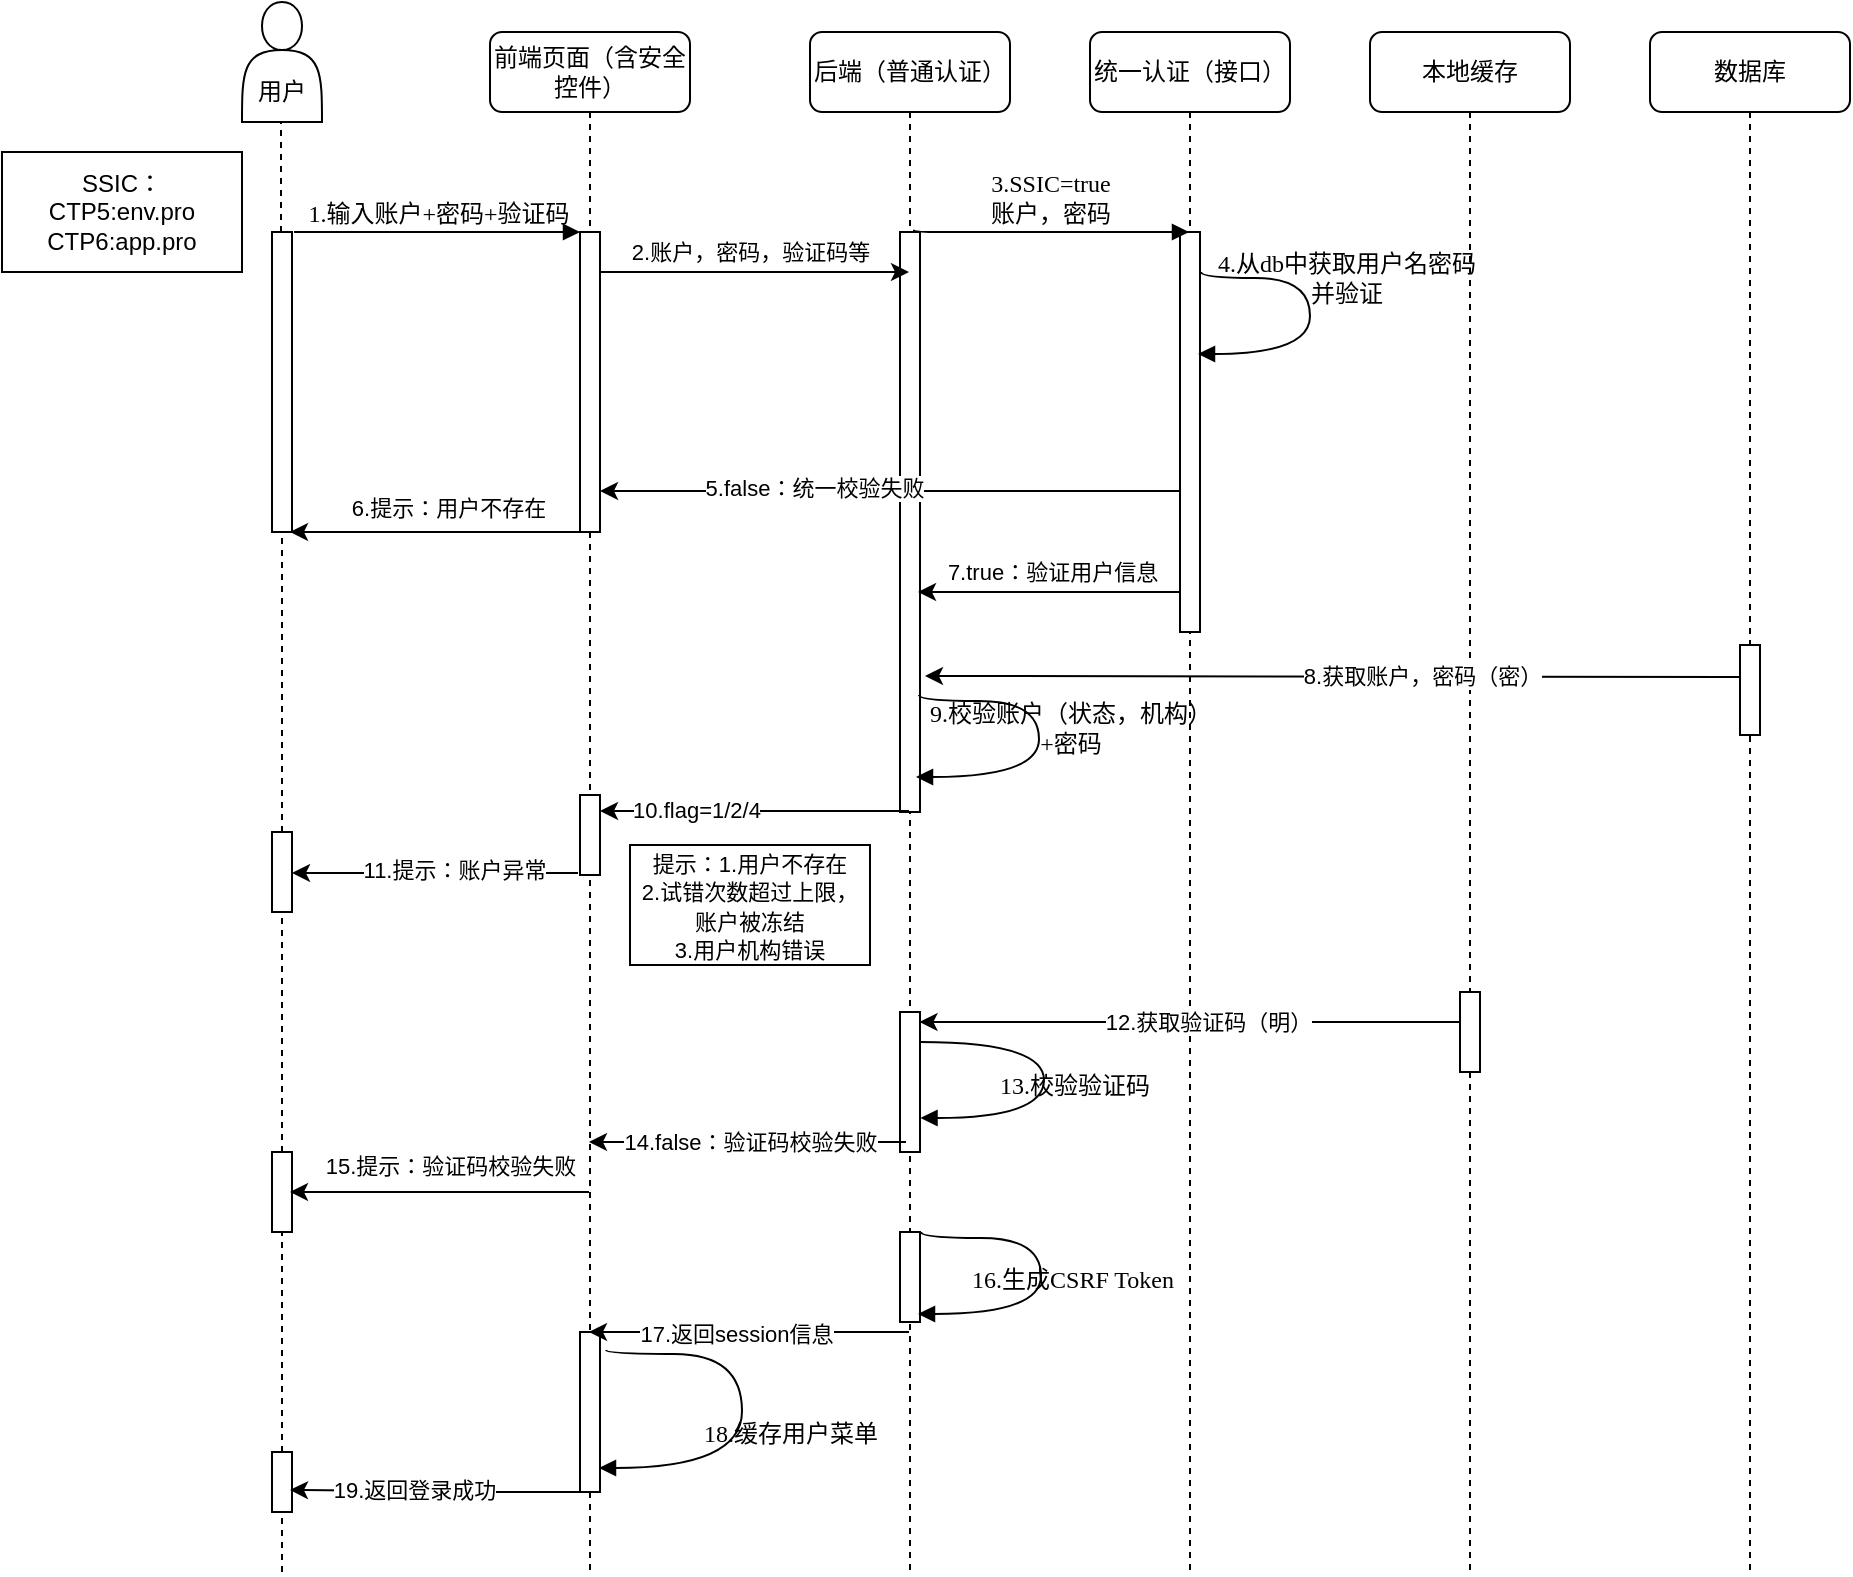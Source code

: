 <mxfile version="14.1.2" type="github">
  <diagram name="Page-1" id="13e1069c-82ec-6db2-03f1-153e76fe0fe0">
    <mxGraphModel dx="2046" dy="557" grid="1" gridSize="10" guides="1" tooltips="1" connect="1" arrows="1" fold="1" page="1" pageScale="1" pageWidth="1100" pageHeight="850" background="#ffffff" math="0" shadow="0">
      <root>
        <mxCell id="0" />
        <mxCell id="1" parent="0" />
        <mxCell id="7baba1c4bc27f4b0-2" value="前端页面（含安全控件）" style="shape=umlLifeline;perimeter=lifelinePerimeter;whiteSpace=wrap;html=1;container=1;collapsible=0;recursiveResize=0;outlineConnect=0;rounded=1;shadow=0;comic=0;labelBackgroundColor=none;strokeWidth=1;fontFamily=Verdana;fontSize=12;align=center;" parent="1" vertex="1">
          <mxGeometry x="240" y="80" width="100" height="770" as="geometry" />
        </mxCell>
        <mxCell id="7baba1c4bc27f4b0-10" value="" style="html=1;points=[];perimeter=orthogonalPerimeter;rounded=0;shadow=0;comic=0;labelBackgroundColor=none;strokeWidth=1;fontFamily=Verdana;fontSize=12;align=center;" parent="7baba1c4bc27f4b0-2" vertex="1">
          <mxGeometry x="45" y="100" width="10" height="150" as="geometry" />
        </mxCell>
        <mxCell id="o5Eu3LO5c0bUn5PRLswJ-51" value="" style="html=1;points=[];perimeter=orthogonalPerimeter;rounded=0;shadow=0;comic=0;labelBackgroundColor=none;strokeWidth=1;fontFamily=Verdana;fontSize=12;align=center;" parent="7baba1c4bc27f4b0-2" vertex="1">
          <mxGeometry x="45" y="381.5" width="10" height="40" as="geometry" />
        </mxCell>
        <mxCell id="o5Eu3LO5c0bUn5PRLswJ-64" value="" style="html=1;points=[];perimeter=orthogonalPerimeter;rounded=0;shadow=0;comic=0;labelBackgroundColor=none;strokeWidth=1;fontFamily=Verdana;fontSize=12;align=center;" parent="7baba1c4bc27f4b0-2" vertex="1">
          <mxGeometry x="45" y="650" width="10" height="80" as="geometry" />
        </mxCell>
        <mxCell id="7baba1c4bc27f4b0-3" value="后端（普通认证）" style="shape=umlLifeline;perimeter=lifelinePerimeter;whiteSpace=wrap;html=1;container=1;collapsible=0;recursiveResize=0;outlineConnect=0;rounded=1;shadow=0;comic=0;labelBackgroundColor=none;strokeWidth=1;fontFamily=Verdana;fontSize=12;align=center;" parent="1" vertex="1">
          <mxGeometry x="400" y="80" width="100" height="770" as="geometry" />
        </mxCell>
        <mxCell id="7baba1c4bc27f4b0-13" value="" style="html=1;points=[];perimeter=orthogonalPerimeter;rounded=0;shadow=0;comic=0;labelBackgroundColor=none;strokeWidth=1;fontFamily=Verdana;fontSize=12;align=center;" parent="7baba1c4bc27f4b0-3" vertex="1">
          <mxGeometry x="45" y="100" width="10" height="290" as="geometry" />
        </mxCell>
        <mxCell id="o5Eu3LO5c0bUn5PRLswJ-60" value="" style="html=1;points=[];perimeter=orthogonalPerimeter;rounded=0;shadow=0;comic=0;labelBackgroundColor=none;strokeWidth=1;fontFamily=Verdana;fontSize=12;align=center;" parent="7baba1c4bc27f4b0-3" vertex="1">
          <mxGeometry x="45" y="600" width="10" height="45" as="geometry" />
        </mxCell>
        <mxCell id="hrBunJqweLM9hIgYXMl5-2" value="" style="html=1;points=[];perimeter=orthogonalPerimeter;rounded=0;shadow=0;comic=0;labelBackgroundColor=none;strokeWidth=1;fontFamily=Verdana;fontSize=12;align=center;" vertex="1" parent="7baba1c4bc27f4b0-3">
          <mxGeometry x="45" y="490" width="10" height="70" as="geometry" />
        </mxCell>
        <mxCell id="7baba1c4bc27f4b0-4" value="统一认证（接口）" style="shape=umlLifeline;perimeter=lifelinePerimeter;whiteSpace=wrap;html=1;container=1;collapsible=0;recursiveResize=0;outlineConnect=0;rounded=1;shadow=0;comic=0;labelBackgroundColor=none;strokeWidth=1;fontFamily=Verdana;fontSize=12;align=center;" parent="1" vertex="1">
          <mxGeometry x="540" y="80" width="100" height="770" as="geometry" />
        </mxCell>
        <mxCell id="7baba1c4bc27f4b0-16" value="" style="html=1;points=[];perimeter=orthogonalPerimeter;rounded=0;shadow=0;comic=0;labelBackgroundColor=none;strokeWidth=1;fontFamily=Verdana;fontSize=12;align=center;" parent="7baba1c4bc27f4b0-4" vertex="1">
          <mxGeometry x="45" y="100" width="10" height="200" as="geometry" />
        </mxCell>
        <mxCell id="7baba1c4bc27f4b0-5" value="本地缓存" style="shape=umlLifeline;perimeter=lifelinePerimeter;whiteSpace=wrap;html=1;container=1;collapsible=0;recursiveResize=0;outlineConnect=0;rounded=1;shadow=0;comic=0;labelBackgroundColor=none;strokeWidth=1;fontFamily=Verdana;fontSize=12;align=center;" parent="1" vertex="1">
          <mxGeometry x="680" y="80" width="100" height="770" as="geometry" />
        </mxCell>
        <mxCell id="7baba1c4bc27f4b0-19" value="" style="html=1;points=[];perimeter=orthogonalPerimeter;rounded=0;shadow=0;comic=0;labelBackgroundColor=none;strokeWidth=1;fontFamily=Verdana;fontSize=12;align=center;" parent="7baba1c4bc27f4b0-5" vertex="1">
          <mxGeometry x="45" y="480" width="10" height="40" as="geometry" />
        </mxCell>
        <mxCell id="7baba1c4bc27f4b0-6" value="数据库" style="shape=umlLifeline;perimeter=lifelinePerimeter;whiteSpace=wrap;html=1;container=1;collapsible=0;recursiveResize=0;outlineConnect=0;rounded=1;shadow=0;comic=0;labelBackgroundColor=none;strokeWidth=1;fontFamily=Verdana;fontSize=12;align=center;" parent="1" vertex="1">
          <mxGeometry x="820" y="80" width="100" height="770" as="geometry" />
        </mxCell>
        <mxCell id="o5Eu3LO5c0bUn5PRLswJ-47" value="" style="html=1;points=[];perimeter=orthogonalPerimeter;rounded=0;shadow=0;comic=0;labelBackgroundColor=none;strokeWidth=1;fontFamily=Verdana;fontSize=12;align=center;" parent="7baba1c4bc27f4b0-6" vertex="1">
          <mxGeometry x="45" y="306.5" width="10" height="45" as="geometry" />
        </mxCell>
        <mxCell id="7baba1c4bc27f4b0-11" value="1.输入账户+密码+验证码" style="html=1;verticalAlign=bottom;endArrow=block;entryX=0;entryY=0;labelBackgroundColor=none;fontFamily=Verdana;fontSize=12;edgeStyle=elbowEdgeStyle;elbow=vertical;exitX=1.1;exitY=0;exitDx=0;exitDy=0;exitPerimeter=0;" parent="1" source="o5Eu3LO5c0bUn5PRLswJ-26" target="7baba1c4bc27f4b0-10" edge="1">
          <mxGeometry relative="1" as="geometry">
            <mxPoint x="150" y="180" as="sourcePoint" />
          </mxGeometry>
        </mxCell>
        <mxCell id="7baba1c4bc27f4b0-14" value="3.SSIC=true&lt;br&gt;账户，密码" style="html=1;verticalAlign=bottom;endArrow=block;labelBackgroundColor=none;fontFamily=Verdana;fontSize=12;edgeStyle=elbowEdgeStyle;elbow=vertical;exitX=0.7;exitY=-0.004;exitDx=0;exitDy=0;exitPerimeter=0;" parent="1" source="7baba1c4bc27f4b0-13" target="7baba1c4bc27f4b0-4" edge="1">
          <mxGeometry relative="1" as="geometry">
            <mxPoint x="460" y="180" as="sourcePoint" />
            <Array as="points">
              <mxPoint x="560" y="180" />
            </Array>
          </mxGeometry>
        </mxCell>
        <mxCell id="o5Eu3LO5c0bUn5PRLswJ-3" value="&lt;br&gt;&lt;br&gt;用户" style="shape=actor;whiteSpace=wrap;html=1;" parent="1" vertex="1">
          <mxGeometry x="116" y="65" width="40" height="60" as="geometry" />
        </mxCell>
        <mxCell id="o5Eu3LO5c0bUn5PRLswJ-9" value="" style="endArrow=none;dashed=1;html=1;" parent="1" source="o5Eu3LO5c0bUn5PRLswJ-26" edge="1">
          <mxGeometry width="50" height="50" relative="1" as="geometry">
            <mxPoint x="136" y="660" as="sourcePoint" />
            <mxPoint x="135.5" y="125" as="targetPoint" />
          </mxGeometry>
        </mxCell>
        <mxCell id="o5Eu3LO5c0bUn5PRLswJ-12" value="" style="endArrow=classic;html=1;strokeColor=#000000;" parent="1" source="7baba1c4bc27f4b0-10" target="7baba1c4bc27f4b0-3" edge="1">
          <mxGeometry width="50" height="50" relative="1" as="geometry">
            <mxPoint x="300" y="200" as="sourcePoint" />
            <mxPoint x="350" y="180" as="targetPoint" />
            <Array as="points">
              <mxPoint x="370" y="200" />
              <mxPoint x="400" y="200" />
            </Array>
          </mxGeometry>
        </mxCell>
        <mxCell id="o5Eu3LO5c0bUn5PRLswJ-14" value="2.账户，密码，验证码等" style="edgeLabel;html=1;align=center;verticalAlign=middle;resizable=0;points=[];" parent="o5Eu3LO5c0bUn5PRLswJ-12" vertex="1" connectable="0">
          <mxGeometry x="-0.241" y="-1" relative="1" as="geometry">
            <mxPoint x="16" y="-11" as="offset" />
          </mxGeometry>
        </mxCell>
        <mxCell id="o5Eu3LO5c0bUn5PRLswJ-15" value="" style="endArrow=classic;html=1;strokeColor=#000000;entryX=1;entryY=1.01;entryDx=0;entryDy=0;entryPerimeter=0;" parent="1" edge="1">
          <mxGeometry width="50" height="50" relative="1" as="geometry">
            <mxPoint x="585" y="309.5" as="sourcePoint" />
            <mxPoint x="295" y="309.5" as="targetPoint" />
          </mxGeometry>
        </mxCell>
        <mxCell id="o5Eu3LO5c0bUn5PRLswJ-16" value="5.false：统一校验失败" style="edgeLabel;html=1;align=center;verticalAlign=middle;resizable=0;points=[];" parent="o5Eu3LO5c0bUn5PRLswJ-15" vertex="1" connectable="0">
          <mxGeometry x="0.261" y="-2" relative="1" as="geometry">
            <mxPoint as="offset" />
          </mxGeometry>
        </mxCell>
        <mxCell id="o5Eu3LO5c0bUn5PRLswJ-25" value="" style="endArrow=classic;html=1;strokeColor=#000000;" parent="1" source="7baba1c4bc27f4b0-2" edge="1">
          <mxGeometry width="50" height="50" relative="1" as="geometry">
            <mxPoint x="230" y="360" as="sourcePoint" />
            <mxPoint x="140" y="330" as="targetPoint" />
            <Array as="points">
              <mxPoint x="210" y="330" />
            </Array>
          </mxGeometry>
        </mxCell>
        <mxCell id="o5Eu3LO5c0bUn5PRLswJ-28" value="6.提示：用户不存在" style="edgeLabel;html=1;align=center;verticalAlign=middle;resizable=0;points=[];" parent="o5Eu3LO5c0bUn5PRLswJ-25" vertex="1" connectable="0">
          <mxGeometry x="-0.05" y="2" relative="1" as="geometry">
            <mxPoint y="-14" as="offset" />
          </mxGeometry>
        </mxCell>
        <mxCell id="o5Eu3LO5c0bUn5PRLswJ-26" value="" style="html=1;points=[];perimeter=orthogonalPerimeter;rounded=0;shadow=0;comic=0;labelBackgroundColor=none;strokeWidth=1;fontFamily=Verdana;fontSize=12;align=center;" parent="1" vertex="1">
          <mxGeometry x="131" y="180" width="10" height="150" as="geometry" />
        </mxCell>
        <mxCell id="o5Eu3LO5c0bUn5PRLswJ-27" value="" style="endArrow=none;dashed=1;html=1;" parent="1" source="o5Eu3LO5c0bUn5PRLswJ-56" target="o5Eu3LO5c0bUn5PRLswJ-26" edge="1">
          <mxGeometry width="50" height="50" relative="1" as="geometry">
            <mxPoint x="136" y="660" as="sourcePoint" />
            <mxPoint x="135.5" y="125" as="targetPoint" />
          </mxGeometry>
        </mxCell>
        <mxCell id="o5Eu3LO5c0bUn5PRLswJ-29" value="" style="endArrow=classic;html=1;strokeColor=#000000;exitX=0.5;exitY=0.25;exitDx=0;exitDy=0;exitPerimeter=0;" parent="1" edge="1">
          <mxGeometry width="50" height="50" relative="1" as="geometry">
            <mxPoint x="724.75" y="575" as="sourcePoint" />
            <mxPoint x="454.75" y="575" as="targetPoint" />
            <Array as="points">
              <mxPoint x="644.75" y="575" />
            </Array>
          </mxGeometry>
        </mxCell>
        <mxCell id="o5Eu3LO5c0bUn5PRLswJ-30" value="12.获取验证码（明）" style="edgeLabel;html=1;align=center;verticalAlign=middle;resizable=0;points=[];" parent="o5Eu3LO5c0bUn5PRLswJ-29" vertex="1" connectable="0">
          <mxGeometry x="0.696" y="-1" relative="1" as="geometry">
            <mxPoint x="103" y="1" as="offset" />
          </mxGeometry>
        </mxCell>
        <mxCell id="o5Eu3LO5c0bUn5PRLswJ-31" value="" style="endArrow=classic;html=1;strokeColor=#000000;" parent="1" edge="1">
          <mxGeometry width="50" height="50" relative="1" as="geometry">
            <mxPoint x="820" y="402.5" as="sourcePoint" />
            <mxPoint x="457.5" y="402" as="targetPoint" />
            <Array as="points">
              <mxPoint x="870" y="402.5" />
            </Array>
          </mxGeometry>
        </mxCell>
        <mxCell id="o5Eu3LO5c0bUn5PRLswJ-32" value="8.获取账户，密码（密）" style="edgeLabel;html=1;align=center;verticalAlign=middle;resizable=0;points=[];" parent="o5Eu3LO5c0bUn5PRLswJ-31" vertex="1" connectable="0">
          <mxGeometry x="0.482" y="1" relative="1" as="geometry">
            <mxPoint x="127.99" y="-1.65" as="offset" />
          </mxGeometry>
        </mxCell>
        <mxCell id="o5Eu3LO5c0bUn5PRLswJ-36" value="13.校验验证码" style="html=1;verticalAlign=bottom;endArrow=block;labelBackgroundColor=none;fontFamily=Verdana;fontSize=12;elbow=vertical;edgeStyle=orthogonalEdgeStyle;curved=1;" parent="1" edge="1">
          <mxGeometry x="0.145" y="15" relative="1" as="geometry">
            <mxPoint x="455" y="585" as="sourcePoint" />
            <mxPoint x="455.25" y="623" as="targetPoint" />
            <Array as="points">
              <mxPoint x="517" y="585" />
              <mxPoint x="517" y="623" />
            </Array>
            <mxPoint as="offset" />
          </mxGeometry>
        </mxCell>
        <mxCell id="o5Eu3LO5c0bUn5PRLswJ-37" value="" style="endArrow=classic;html=1;strokeColor=#000000;exitX=0.3;exitY=0.995;exitDx=0;exitDy=0;exitPerimeter=0;" parent="1" edge="1">
          <mxGeometry width="50" height="50" relative="1" as="geometry">
            <mxPoint x="448" y="635" as="sourcePoint" />
            <mxPoint x="289.5" y="635" as="targetPoint" />
          </mxGeometry>
        </mxCell>
        <mxCell id="o5Eu3LO5c0bUn5PRLswJ-38" value="14.false：验证码校验失败" style="edgeLabel;html=1;align=center;verticalAlign=middle;resizable=0;points=[];" parent="o5Eu3LO5c0bUn5PRLswJ-37" vertex="1" connectable="0">
          <mxGeometry x="0.603" y="-1" relative="1" as="geometry">
            <mxPoint x="49" y="1" as="offset" />
          </mxGeometry>
        </mxCell>
        <mxCell id="o5Eu3LO5c0bUn5PRLswJ-39" value="" style="html=1;points=[];perimeter=orthogonalPerimeter;rounded=0;shadow=0;comic=0;labelBackgroundColor=none;strokeWidth=1;fontFamily=Verdana;fontSize=12;align=center;" parent="1" vertex="1">
          <mxGeometry x="131" y="640" width="10" height="40" as="geometry" />
        </mxCell>
        <mxCell id="o5Eu3LO5c0bUn5PRLswJ-40" value="" style="endArrow=none;dashed=1;html=1;" parent="1" source="o5Eu3LO5c0bUn5PRLswJ-67" target="o5Eu3LO5c0bUn5PRLswJ-39" edge="1">
          <mxGeometry width="50" height="50" relative="1" as="geometry">
            <mxPoint x="136" y="740" as="sourcePoint" />
            <mxPoint x="136" y="330" as="targetPoint" />
          </mxGeometry>
        </mxCell>
        <mxCell id="o5Eu3LO5c0bUn5PRLswJ-42" value="" style="endArrow=classic;html=1;strokeColor=#000000;" parent="1" edge="1">
          <mxGeometry width="50" height="50" relative="1" as="geometry">
            <mxPoint x="289.5" y="660" as="sourcePoint" />
            <mxPoint x="140" y="660" as="targetPoint" />
            <Array as="points">
              <mxPoint x="260" y="660" />
              <mxPoint x="240" y="660" />
              <mxPoint x="190" y="660" />
            </Array>
          </mxGeometry>
        </mxCell>
        <mxCell id="o5Eu3LO5c0bUn5PRLswJ-43" value="15.提示：验证码校验失败" style="edgeLabel;html=1;align=center;verticalAlign=middle;resizable=0;points=[];" parent="o5Eu3LO5c0bUn5PRLswJ-42" vertex="1" connectable="0">
          <mxGeometry x="0.301" y="1" relative="1" as="geometry">
            <mxPoint x="27.5" y="-14" as="offset" />
          </mxGeometry>
        </mxCell>
        <mxCell id="o5Eu3LO5c0bUn5PRLswJ-50" value="9.校验账户（状态，机构）&lt;br&gt;+密码" style="html=1;verticalAlign=bottom;endArrow=block;labelBackgroundColor=none;fontFamily=Verdana;fontSize=12;elbow=vertical;edgeStyle=orthogonalEdgeStyle;curved=1;exitX=1;exitY=0.685;exitDx=0;exitDy=0;exitPerimeter=0;" parent="1" edge="1">
          <mxGeometry x="0.145" y="15" relative="1" as="geometry">
            <mxPoint x="454.5" y="411.5" as="sourcePoint" />
            <mxPoint x="453" y="452.5" as="targetPoint" />
            <Array as="points">
              <mxPoint x="454.5" y="414.5" />
              <mxPoint x="514.5" y="414.5" />
              <mxPoint x="514.5" y="452.5" />
            </Array>
            <mxPoint as="offset" />
          </mxGeometry>
        </mxCell>
        <mxCell id="o5Eu3LO5c0bUn5PRLswJ-54" value="" style="endArrow=classic;html=1;strokeColor=#000000;" parent="1" edge="1">
          <mxGeometry width="50" height="50" relative="1" as="geometry">
            <mxPoint x="449.5" y="469.5" as="sourcePoint" />
            <mxPoint x="295" y="469.5" as="targetPoint" />
          </mxGeometry>
        </mxCell>
        <mxCell id="o5Eu3LO5c0bUn5PRLswJ-55" value="10.flag=1/2/4" style="edgeLabel;html=1;align=center;verticalAlign=middle;resizable=0;points=[];" parent="o5Eu3LO5c0bUn5PRLswJ-54" vertex="1" connectable="0">
          <mxGeometry x="0.379" y="-1" relative="1" as="geometry">
            <mxPoint as="offset" />
          </mxGeometry>
        </mxCell>
        <mxCell id="o5Eu3LO5c0bUn5PRLswJ-57" value="" style="endArrow=classic;html=1;strokeColor=#000000;exitX=-0.1;exitY=0.975;exitDx=0;exitDy=0;exitPerimeter=0;" parent="1" source="o5Eu3LO5c0bUn5PRLswJ-51" target="o5Eu3LO5c0bUn5PRLswJ-56" edge="1">
          <mxGeometry width="50" height="50" relative="1" as="geometry">
            <mxPoint x="520" y="401.5" as="sourcePoint" />
            <mxPoint x="570" y="351.5" as="targetPoint" />
          </mxGeometry>
        </mxCell>
        <mxCell id="o5Eu3LO5c0bUn5PRLswJ-58" value="11.提示：账户异常" style="edgeLabel;html=1;align=center;verticalAlign=middle;resizable=0;points=[];" parent="o5Eu3LO5c0bUn5PRLswJ-57" vertex="1" connectable="0">
          <mxGeometry x="-0.132" y="-2" relative="1" as="geometry">
            <mxPoint as="offset" />
          </mxGeometry>
        </mxCell>
        <mxCell id="o5Eu3LO5c0bUn5PRLswJ-59" value="&lt;span style=&quot;font-size: 11px ; background-color: rgb(255 , 255 , 255)&quot;&gt;提示：1.用户不存在&lt;/span&gt;&lt;br style=&quot;font-size: 11px&quot;&gt;&lt;span style=&quot;font-size: 11px ; background-color: rgb(255 , 255 , 255)&quot;&gt;2.试错次数超过上限，账户被冻结&lt;br&gt;&lt;/span&gt;&lt;span style=&quot;font-size: 11px ; background-color: rgb(255 , 255 , 255)&quot;&gt;3.用户机构错误&lt;/span&gt;" style="whiteSpace=wrap;html=1;" parent="1" vertex="1">
          <mxGeometry x="310" y="486.5" width="120" height="60" as="geometry" />
        </mxCell>
        <mxCell id="o5Eu3LO5c0bUn5PRLswJ-61" value="16.生成CSRF Token" style="html=1;verticalAlign=bottom;endArrow=block;labelBackgroundColor=none;fontFamily=Verdana;fontSize=12;elbow=vertical;edgeStyle=orthogonalEdgeStyle;curved=1;exitX=1;exitY=0.685;exitDx=0;exitDy=0;exitPerimeter=0;" parent="1" edge="1">
          <mxGeometry x="0.145" y="15" relative="1" as="geometry">
            <mxPoint x="455.5" y="680" as="sourcePoint" />
            <mxPoint x="454" y="721" as="targetPoint" />
            <Array as="points">
              <mxPoint x="455.5" y="683" />
              <mxPoint x="515.5" y="683" />
              <mxPoint x="515.5" y="721" />
            </Array>
            <mxPoint as="offset" />
          </mxGeometry>
        </mxCell>
        <mxCell id="o5Eu3LO5c0bUn5PRLswJ-62" value="" style="endArrow=classic;html=1;strokeColor=#000000;" parent="1" edge="1">
          <mxGeometry width="50" height="50" relative="1" as="geometry">
            <mxPoint x="449.5" y="730" as="sourcePoint" />
            <mxPoint x="289.5" y="730" as="targetPoint" />
            <Array as="points">
              <mxPoint x="330" y="730" />
            </Array>
          </mxGeometry>
        </mxCell>
        <mxCell id="o5Eu3LO5c0bUn5PRLswJ-63" value="17.返回session信息" style="edgeLabel;html=1;align=center;verticalAlign=middle;resizable=0;points=[];" parent="o5Eu3LO5c0bUn5PRLswJ-62" vertex="1" connectable="0">
          <mxGeometry x="0.094" y="1" relative="1" as="geometry">
            <mxPoint x="1" as="offset" />
          </mxGeometry>
        </mxCell>
        <mxCell id="o5Eu3LO5c0bUn5PRLswJ-65" value="18.缓存用户菜单" style="html=1;verticalAlign=bottom;endArrow=block;labelBackgroundColor=none;fontFamily=Verdana;fontSize=12;elbow=vertical;edgeStyle=orthogonalEdgeStyle;curved=1;exitX=1.3;exitY=0.113;exitDx=0;exitDy=0;exitPerimeter=0;" parent="1" edge="1" source="o5Eu3LO5c0bUn5PRLswJ-64">
          <mxGeometry x="0.199" y="24" relative="1" as="geometry">
            <mxPoint x="306" y="741" as="sourcePoint" />
            <mxPoint x="294.5" y="798" as="targetPoint" />
            <Array as="points">
              <mxPoint x="298" y="741" />
              <mxPoint x="366" y="741" />
              <mxPoint x="366" y="798" />
            </Array>
            <mxPoint as="offset" />
          </mxGeometry>
        </mxCell>
        <mxCell id="o5Eu3LO5c0bUn5PRLswJ-67" value="" style="html=1;points=[];perimeter=orthogonalPerimeter;rounded=0;shadow=0;comic=0;labelBackgroundColor=none;strokeWidth=1;fontFamily=Verdana;fontSize=12;align=center;" parent="1" vertex="1">
          <mxGeometry x="131" y="790" width="10" height="30" as="geometry" />
        </mxCell>
        <mxCell id="o5Eu3LO5c0bUn5PRLswJ-68" value="" style="endArrow=none;dashed=1;html=1;" parent="1" target="o5Eu3LO5c0bUn5PRLswJ-67" edge="1">
          <mxGeometry width="50" height="50" relative="1" as="geometry">
            <mxPoint x="136" y="850" as="sourcePoint" />
            <mxPoint x="136" y="420" as="targetPoint" />
          </mxGeometry>
        </mxCell>
        <mxCell id="o5Eu3LO5c0bUn5PRLswJ-69" value="" style="endArrow=classic;html=1;strokeColor=#000000;entryX=0.9;entryY=0.633;entryDx=0;entryDy=0;entryPerimeter=0;" parent="1" edge="1" target="o5Eu3LO5c0bUn5PRLswJ-67">
          <mxGeometry width="50" height="50" relative="1" as="geometry">
            <mxPoint x="289.5" y="810" as="sourcePoint" />
            <mxPoint x="150" y="810" as="targetPoint" />
            <Array as="points">
              <mxPoint x="240" y="810" />
            </Array>
          </mxGeometry>
        </mxCell>
        <mxCell id="o5Eu3LO5c0bUn5PRLswJ-70" value="19.返回登录成功" style="edgeLabel;html=1;align=center;verticalAlign=middle;resizable=0;points=[];" parent="o5Eu3LO5c0bUn5PRLswJ-69" vertex="1" connectable="0">
          <mxGeometry x="0.67" y="-2" relative="1" as="geometry">
            <mxPoint x="37.5" y="2" as="offset" />
          </mxGeometry>
        </mxCell>
        <mxCell id="hrBunJqweLM9hIgYXMl5-3" value="4.从db中获取用户名密码&lt;br&gt;并验证" style="html=1;verticalAlign=bottom;endArrow=block;labelBackgroundColor=none;fontFamily=Verdana;fontSize=12;elbow=vertical;edgeStyle=orthogonalEdgeStyle;curved=1;exitX=1;exitY=0.685;exitDx=0;exitDy=0;exitPerimeter=0;" edge="1" parent="1">
          <mxGeometry x="-0.015" y="18" relative="1" as="geometry">
            <mxPoint x="595.5" y="200" as="sourcePoint" />
            <mxPoint x="594" y="241" as="targetPoint" />
            <Array as="points">
              <mxPoint x="596" y="203" />
              <mxPoint x="650" y="203" />
              <mxPoint x="650" y="241" />
            </Array>
            <mxPoint as="offset" />
          </mxGeometry>
        </mxCell>
        <mxCell id="hrBunJqweLM9hIgYXMl5-6" value="" style="endArrow=classic;html=1;strokeColor=#000000;exitX=0;exitY=0.9;exitDx=0;exitDy=0;exitPerimeter=0;" edge="1" parent="1" source="7baba1c4bc27f4b0-16">
          <mxGeometry width="50" height="50" relative="1" as="geometry">
            <mxPoint x="580" y="360" as="sourcePoint" />
            <mxPoint x="454" y="360" as="targetPoint" />
          </mxGeometry>
        </mxCell>
        <mxCell id="hrBunJqweLM9hIgYXMl5-7" value="7.true：验证用户信息" style="edgeLabel;html=1;align=center;verticalAlign=middle;resizable=0;points=[];" vertex="1" connectable="0" parent="hrBunJqweLM9hIgYXMl5-6">
          <mxGeometry x="0.379" y="-1" relative="1" as="geometry">
            <mxPoint x="26" y="-9" as="offset" />
          </mxGeometry>
        </mxCell>
        <mxCell id="hrBunJqweLM9hIgYXMl5-8" value="SSIC：&lt;br&gt;CTP5:env.pro&lt;br&gt;CTP6:app.pro" style="whiteSpace=wrap;html=1;" vertex="1" parent="1">
          <mxGeometry x="-4" y="140" width="120" height="60" as="geometry" />
        </mxCell>
        <mxCell id="o5Eu3LO5c0bUn5PRLswJ-56" value="" style="html=1;points=[];perimeter=orthogonalPerimeter;rounded=0;shadow=0;comic=0;labelBackgroundColor=none;strokeWidth=1;fontFamily=Verdana;fontSize=12;align=center;" parent="1" vertex="1">
          <mxGeometry x="131" y="480" width="10" height="40" as="geometry" />
        </mxCell>
        <mxCell id="hrBunJqweLM9hIgYXMl5-12" value="" style="endArrow=none;dashed=1;html=1;" edge="1" parent="1" source="o5Eu3LO5c0bUn5PRLswJ-39" target="o5Eu3LO5c0bUn5PRLswJ-56">
          <mxGeometry width="50" height="50" relative="1" as="geometry">
            <mxPoint x="136" y="640" as="sourcePoint" />
            <mxPoint x="136" y="330" as="targetPoint" />
          </mxGeometry>
        </mxCell>
      </root>
    </mxGraphModel>
  </diagram>
</mxfile>

